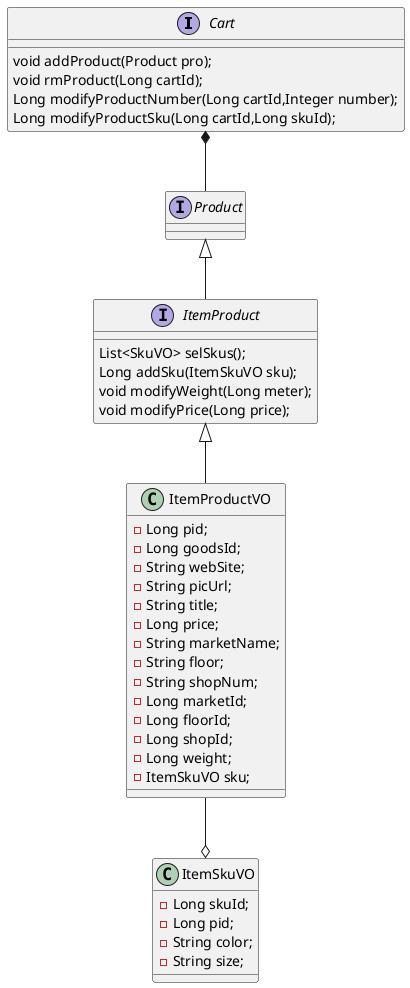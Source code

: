 @startuml

interface Cart{
void addProduct(Product pro);
void rmProduct(Long cartId);
Long modifyProductNumber(Long cartId,Integer number);
Long modifyProductSku(Long cartId,Long skuId);
}

interface Product{

}

interface ItemProduct{
List<SkuVO> selSkus();
Long addSku(ItemSkuVO sku);
void modifyWeight(Long meter);
void modifyPrice(Long price);
}

class ItemProductVO{
-Long pid;
-Long goodsId;
-String webSite;
-String picUrl;
-String title;
-Long price;
-String marketName;
-String floor;
-String shopNum;
-Long marketId;
-Long floorId;
-Long shopId;
-Long weight;
-ItemSkuVO sku;
}

class ItemSkuVO{
-Long skuId;
-Long pid;
-String color;
-String size;
}

Cart *-- Product
Product <|-- ItemProduct
ItemProduct <|-- ItemProductVO
ItemProductVO --o ItemSkuVO

@enduml